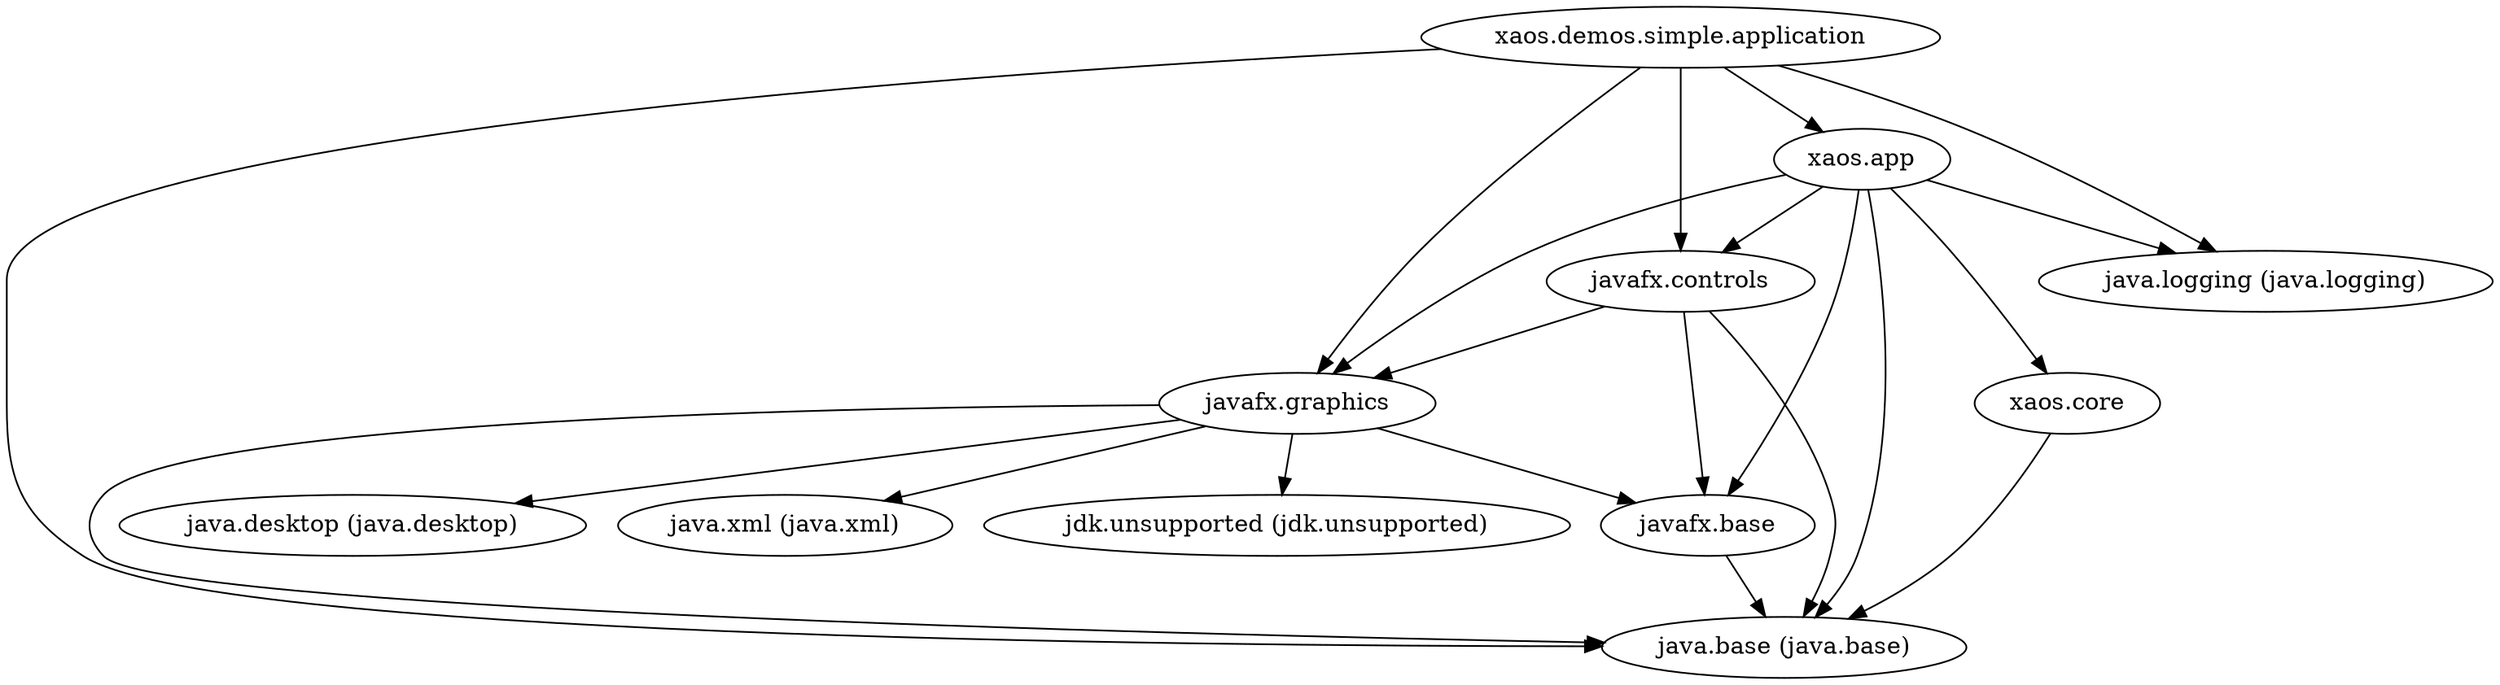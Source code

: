digraph "summary" {
  "xaos.app"                                         -> "java.base (java.base)";
  "xaos.app"                                         -> "java.logging (java.logging)";
  "xaos.app"                                         -> "javafx.base";
  "xaos.app"                                         -> "javafx.controls";
  "xaos.app"                                         -> "javafx.graphics";
  "xaos.app"                                         -> "xaos.core";
  "javafx.graphics"                                  -> "java.base (java.base)";
  "javafx.graphics"                                  -> "java.desktop (java.desktop)";
  "javafx.graphics"                                  -> "java.xml (java.xml)";
  "javafx.graphics"                                  -> "javafx.base";
  "javafx.graphics"                                  -> "jdk.unsupported (jdk.unsupported)";
  "javafx.controls"                                  -> "java.base (java.base)";
  "javafx.controls"                                  -> "javafx.base";
  "javafx.controls"                                  -> "javafx.graphics";
  "xaos.demos.simple.application"                    -> "java.base (java.base)";
  "xaos.demos.simple.application"                    -> "java.logging (java.logging)";
  "xaos.demos.simple.application"                    -> "javafx.controls";
  "xaos.demos.simple.application"                    -> "javafx.graphics";
  "xaos.demos.simple.application"                    -> "xaos.app";
  "xaos.core"                                        -> "java.base (java.base)";
  "javafx.base"                                      -> "java.base (java.base)";
}
